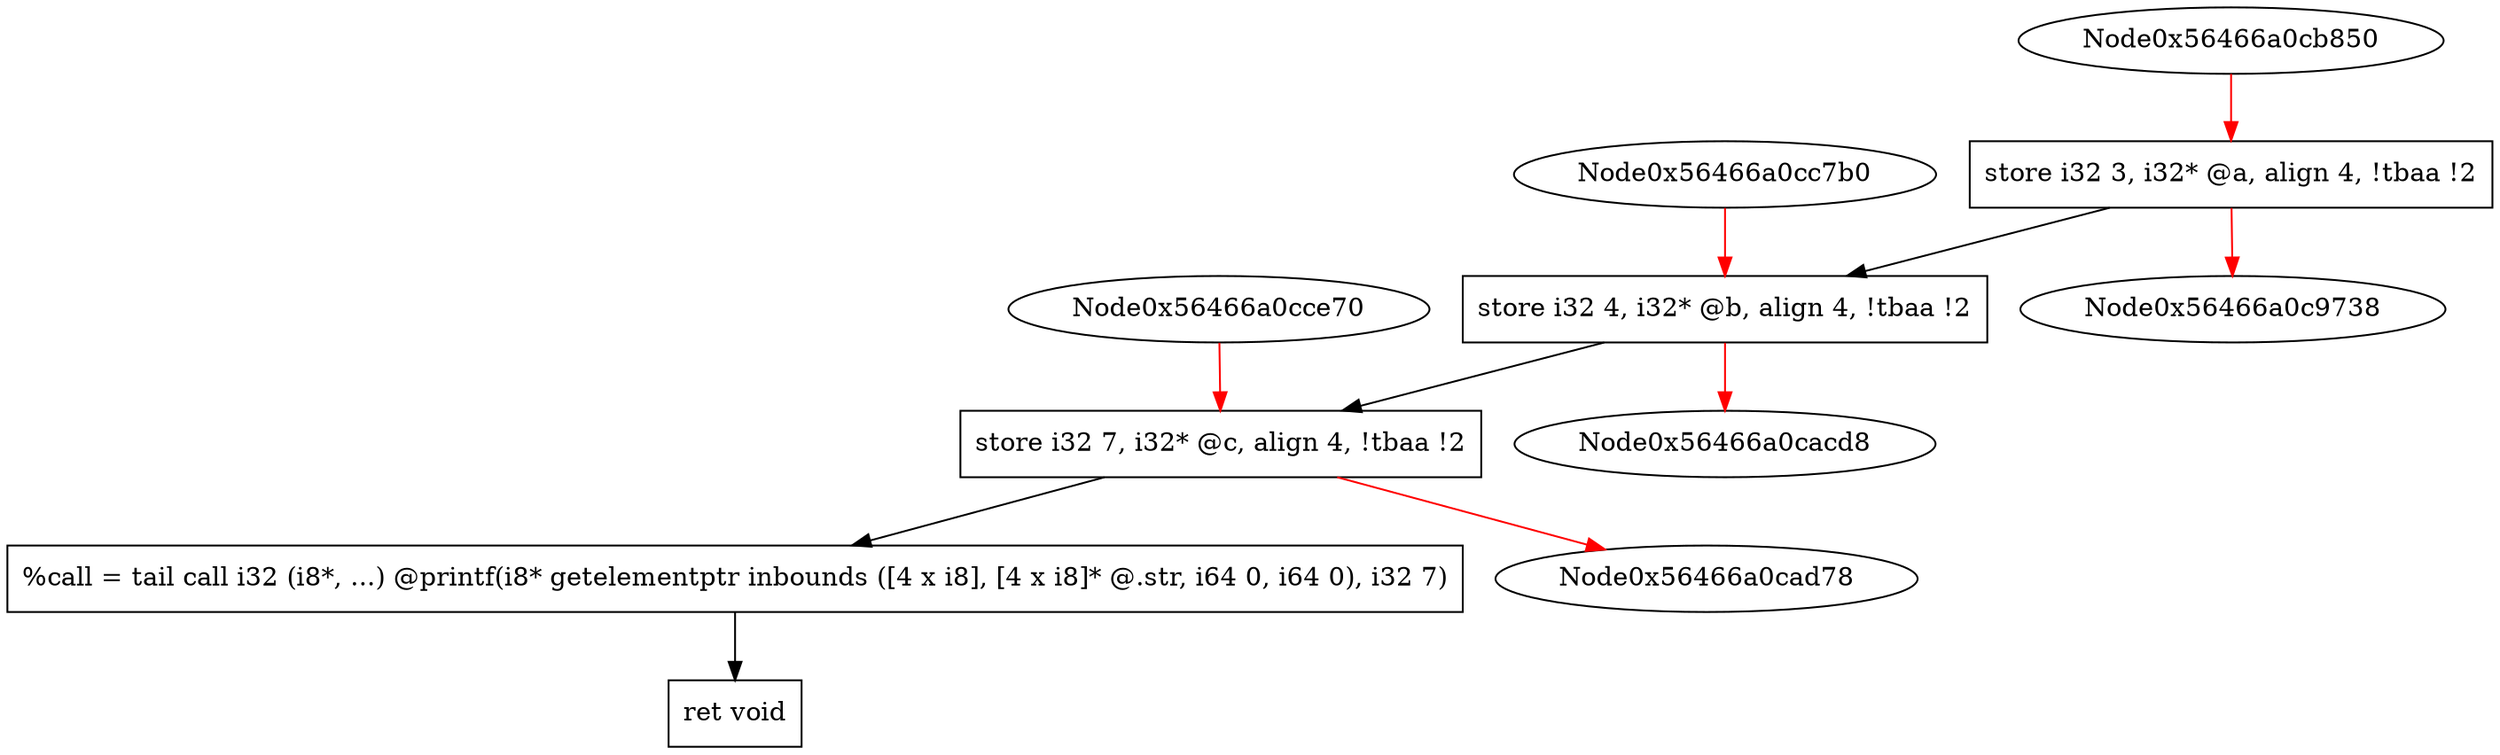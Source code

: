 digraph "CDFG for'func' function" {
	Node0x56466a0cb8b0[shape=record, label="  store i32 3, i32* @a, align 4, !tbaa !2"];
	Node0x56466a0cc810[shape=record, label="  store i32 4, i32* @b, align 4, !tbaa !2"];
	Node0x56466a0cced0[shape=record, label="  store i32 7, i32* @c, align 4, !tbaa !2"];
	Node0x56466a0cd278[shape=record, label="  %call = tail call i32 (i8*, ...) @printf(i8* getelementptr inbounds ([4 x i8], [4 x i8]* @.str, i64 0, i64 0), i32 7)"];
	Node0x56466a0cd340[shape=record, label="  ret void"];
	Node0x56466a0cb8b0 -> Node0x56466a0cc810
	Node0x56466a0cc810 -> Node0x56466a0cced0
	Node0x56466a0cced0 -> Node0x56466a0cd278
	Node0x56466a0cd278 -> Node0x56466a0cd340
edge [color=red]
	Node0x56466a0cb850 -> Node0x56466a0cb8b0
	Node0x56466a0cb8b0 -> Node0x56466a0c9738
	Node0x56466a0cc7b0 -> Node0x56466a0cc810
	Node0x56466a0cc810 -> Node0x56466a0cacd8
	Node0x56466a0cce70 -> Node0x56466a0cced0
	Node0x56466a0cced0 -> Node0x56466a0cad78
}
